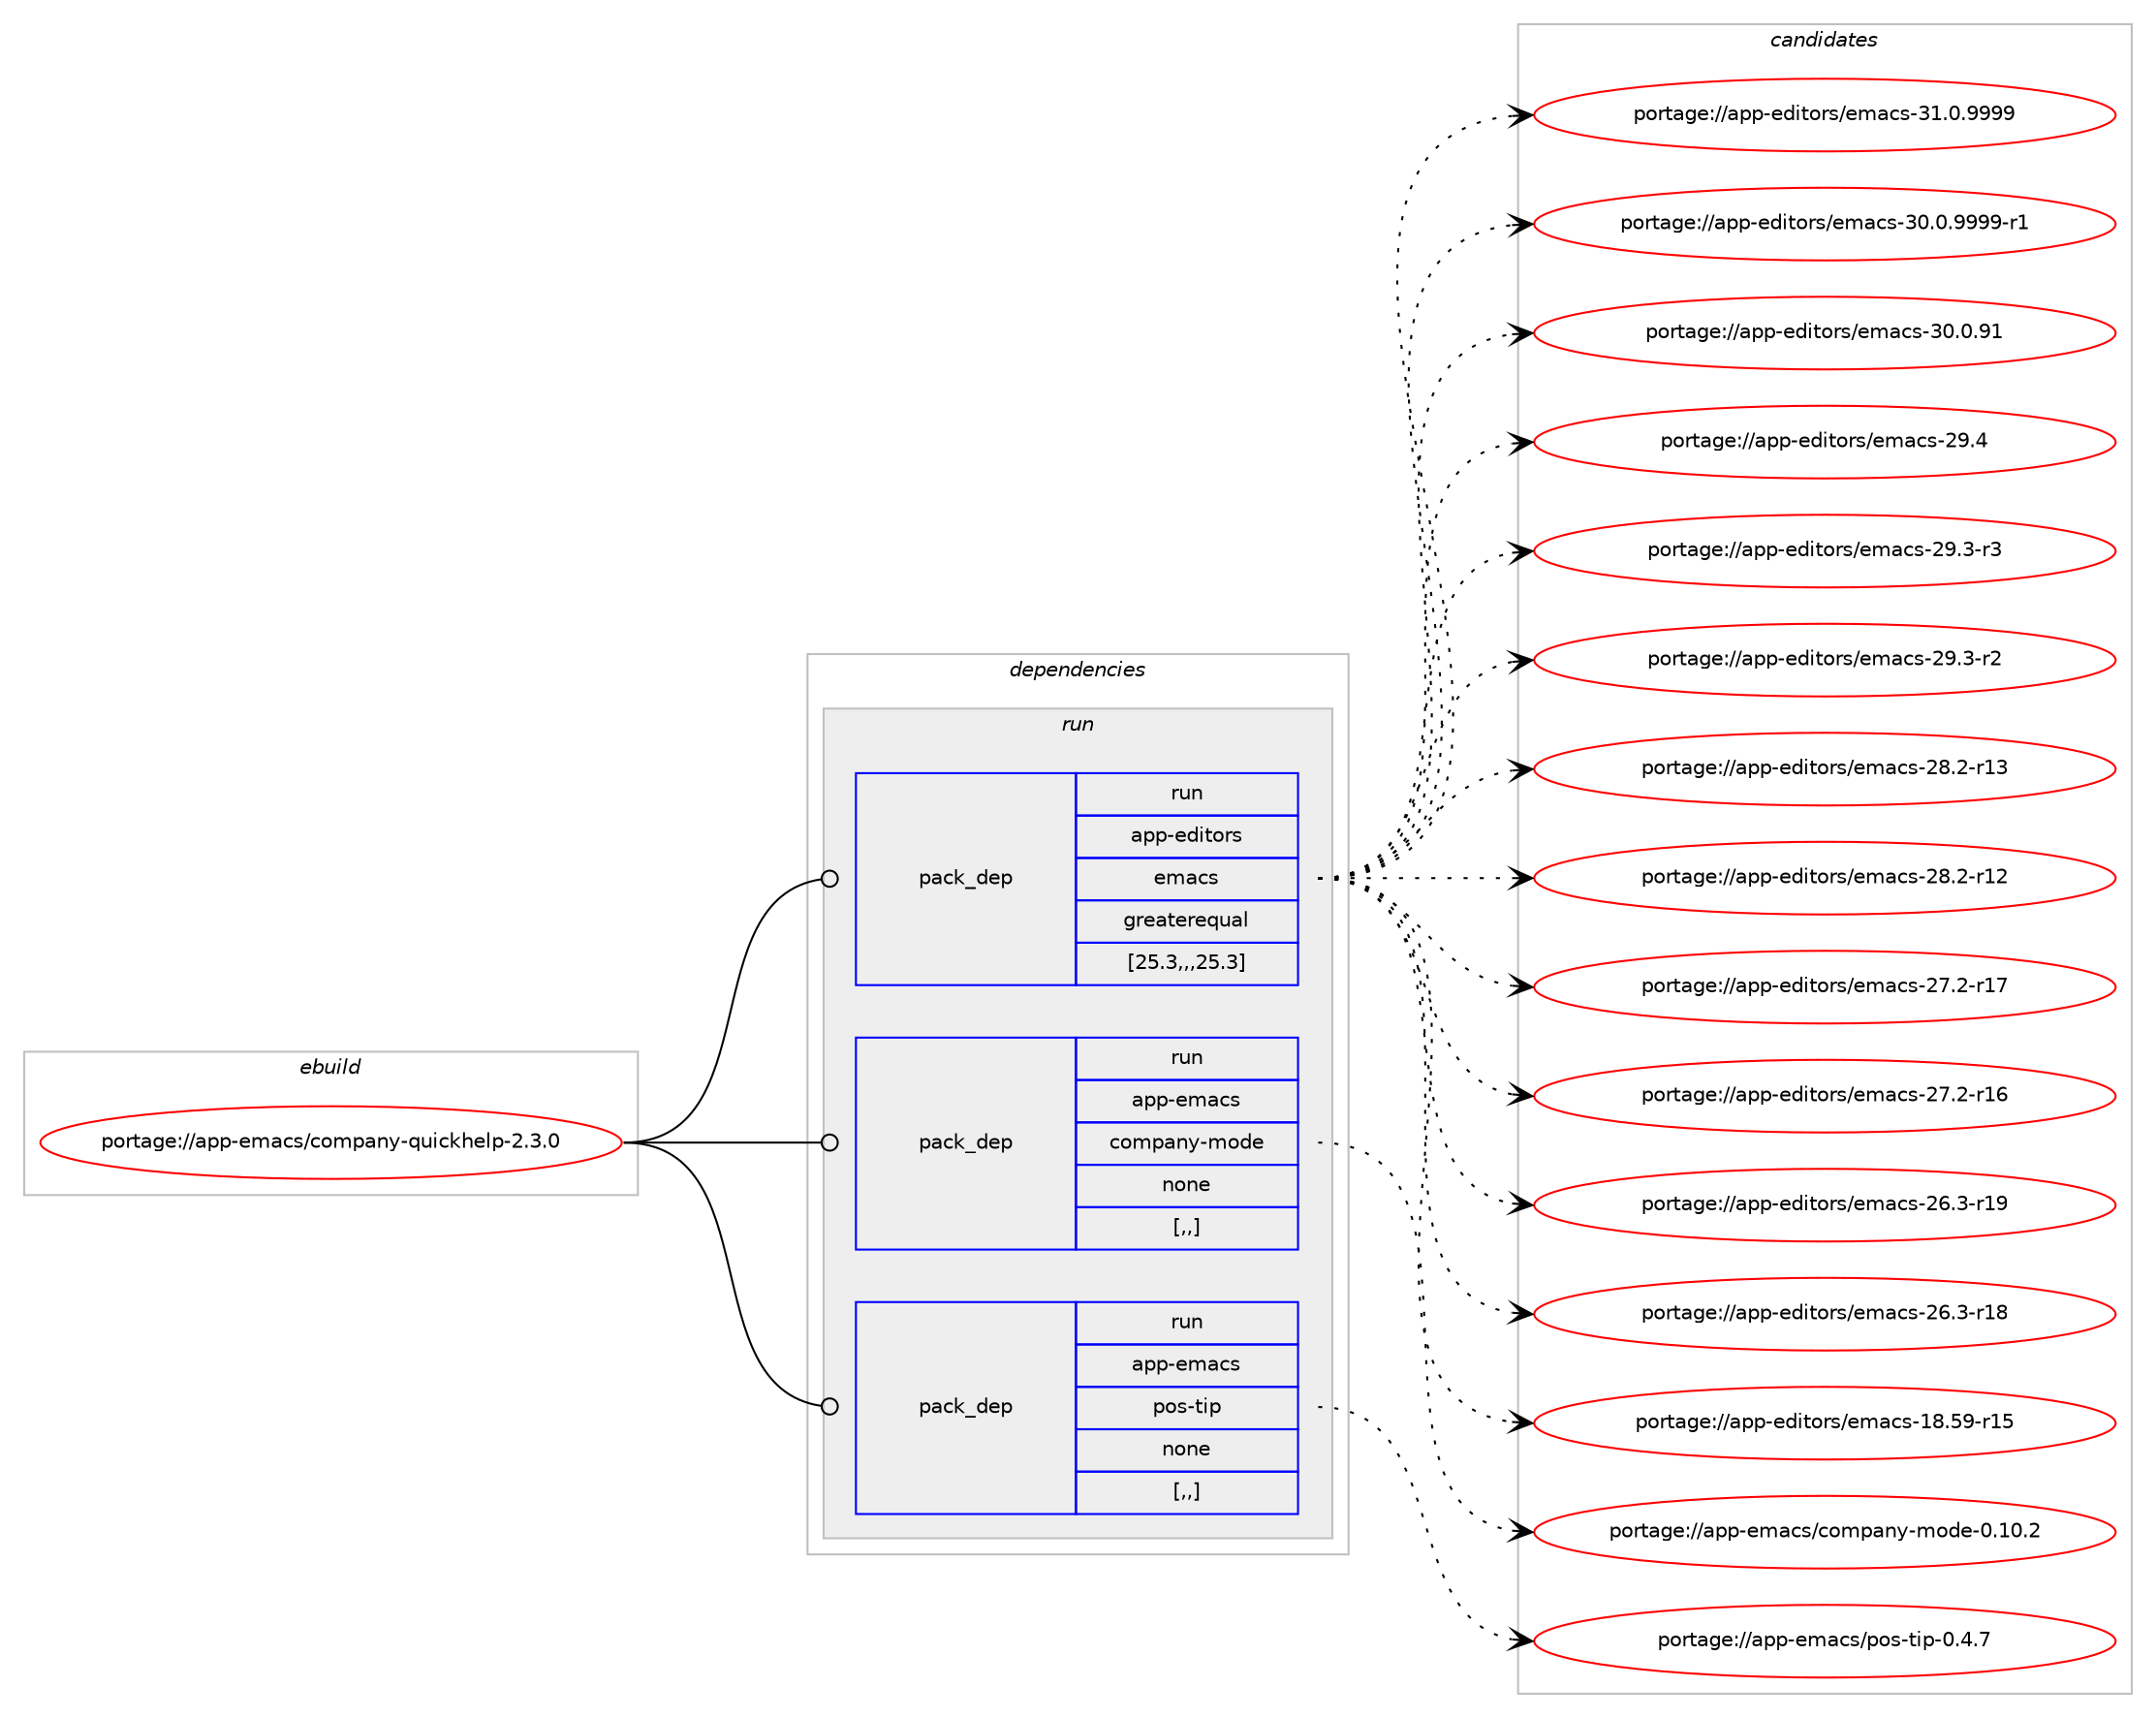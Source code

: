 digraph prolog {

# *************
# Graph options
# *************

newrank=true;
concentrate=true;
compound=true;
graph [rankdir=LR,fontname=Helvetica,fontsize=10,ranksep=1.5];#, ranksep=2.5, nodesep=0.2];
edge  [arrowhead=vee];
node  [fontname=Helvetica,fontsize=10];

# **********
# The ebuild
# **********

subgraph cluster_leftcol {
color=gray;
label=<<i>ebuild</i>>;
id [label="portage://app-emacs/company-quickhelp-2.3.0", color=red, width=4, href="../app-emacs/company-quickhelp-2.3.0.svg"];
}

# ****************
# The dependencies
# ****************

subgraph cluster_midcol {
color=gray;
label=<<i>dependencies</i>>;
subgraph cluster_compile {
fillcolor="#eeeeee";
style=filled;
label=<<i>compile</i>>;
}
subgraph cluster_compileandrun {
fillcolor="#eeeeee";
style=filled;
label=<<i>compile and run</i>>;
}
subgraph cluster_run {
fillcolor="#eeeeee";
style=filled;
label=<<i>run</i>>;
subgraph pack376362 {
dependency516187 [label=<<TABLE BORDER="0" CELLBORDER="1" CELLSPACING="0" CELLPADDING="4" WIDTH="220"><TR><TD ROWSPAN="6" CELLPADDING="30">pack_dep</TD></TR><TR><TD WIDTH="110">run</TD></TR><TR><TD>app-editors</TD></TR><TR><TD>emacs</TD></TR><TR><TD>greaterequal</TD></TR><TR><TD>[25.3,,,25.3]</TD></TR></TABLE>>, shape=none, color=blue];
}
id:e -> dependency516187:w [weight=20,style="solid",arrowhead="odot"];
subgraph pack376363 {
dependency516188 [label=<<TABLE BORDER="0" CELLBORDER="1" CELLSPACING="0" CELLPADDING="4" WIDTH="220"><TR><TD ROWSPAN="6" CELLPADDING="30">pack_dep</TD></TR><TR><TD WIDTH="110">run</TD></TR><TR><TD>app-emacs</TD></TR><TR><TD>company-mode</TD></TR><TR><TD>none</TD></TR><TR><TD>[,,]</TD></TR></TABLE>>, shape=none, color=blue];
}
id:e -> dependency516188:w [weight=20,style="solid",arrowhead="odot"];
subgraph pack376364 {
dependency516189 [label=<<TABLE BORDER="0" CELLBORDER="1" CELLSPACING="0" CELLPADDING="4" WIDTH="220"><TR><TD ROWSPAN="6" CELLPADDING="30">pack_dep</TD></TR><TR><TD WIDTH="110">run</TD></TR><TR><TD>app-emacs</TD></TR><TR><TD>pos-tip</TD></TR><TR><TD>none</TD></TR><TR><TD>[,,]</TD></TR></TABLE>>, shape=none, color=blue];
}
id:e -> dependency516189:w [weight=20,style="solid",arrowhead="odot"];
}
}

# **************
# The candidates
# **************

subgraph cluster_choices {
rank=same;
color=gray;
label=<<i>candidates</i>>;

subgraph choice376362 {
color=black;
nodesep=1;
choice971121124510110010511611111411547101109979911545514946484657575757 [label="portage://app-editors/emacs-31.0.9999", color=red, width=4,href="../app-editors/emacs-31.0.9999.svg"];
choice9711211245101100105116111114115471011099799115455148464846575757574511449 [label="portage://app-editors/emacs-30.0.9999-r1", color=red, width=4,href="../app-editors/emacs-30.0.9999-r1.svg"];
choice97112112451011001051161111141154710110997991154551484648465749 [label="portage://app-editors/emacs-30.0.91", color=red, width=4,href="../app-editors/emacs-30.0.91.svg"];
choice97112112451011001051161111141154710110997991154550574652 [label="portage://app-editors/emacs-29.4", color=red, width=4,href="../app-editors/emacs-29.4.svg"];
choice971121124510110010511611111411547101109979911545505746514511451 [label="portage://app-editors/emacs-29.3-r3", color=red, width=4,href="../app-editors/emacs-29.3-r3.svg"];
choice971121124510110010511611111411547101109979911545505746514511450 [label="portage://app-editors/emacs-29.3-r2", color=red, width=4,href="../app-editors/emacs-29.3-r2.svg"];
choice97112112451011001051161111141154710110997991154550564650451144951 [label="portage://app-editors/emacs-28.2-r13", color=red, width=4,href="../app-editors/emacs-28.2-r13.svg"];
choice97112112451011001051161111141154710110997991154550564650451144950 [label="portage://app-editors/emacs-28.2-r12", color=red, width=4,href="../app-editors/emacs-28.2-r12.svg"];
choice97112112451011001051161111141154710110997991154550554650451144955 [label="portage://app-editors/emacs-27.2-r17", color=red, width=4,href="../app-editors/emacs-27.2-r17.svg"];
choice97112112451011001051161111141154710110997991154550554650451144954 [label="portage://app-editors/emacs-27.2-r16", color=red, width=4,href="../app-editors/emacs-27.2-r16.svg"];
choice97112112451011001051161111141154710110997991154550544651451144957 [label="portage://app-editors/emacs-26.3-r19", color=red, width=4,href="../app-editors/emacs-26.3-r19.svg"];
choice97112112451011001051161111141154710110997991154550544651451144956 [label="portage://app-editors/emacs-26.3-r18", color=red, width=4,href="../app-editors/emacs-26.3-r18.svg"];
choice9711211245101100105116111114115471011099799115454956465357451144953 [label="portage://app-editors/emacs-18.59-r15", color=red, width=4,href="../app-editors/emacs-18.59-r15.svg"];
dependency516187:e -> choice971121124510110010511611111411547101109979911545514946484657575757:w [style=dotted,weight="100"];
dependency516187:e -> choice9711211245101100105116111114115471011099799115455148464846575757574511449:w [style=dotted,weight="100"];
dependency516187:e -> choice97112112451011001051161111141154710110997991154551484648465749:w [style=dotted,weight="100"];
dependency516187:e -> choice97112112451011001051161111141154710110997991154550574652:w [style=dotted,weight="100"];
dependency516187:e -> choice971121124510110010511611111411547101109979911545505746514511451:w [style=dotted,weight="100"];
dependency516187:e -> choice971121124510110010511611111411547101109979911545505746514511450:w [style=dotted,weight="100"];
dependency516187:e -> choice97112112451011001051161111141154710110997991154550564650451144951:w [style=dotted,weight="100"];
dependency516187:e -> choice97112112451011001051161111141154710110997991154550564650451144950:w [style=dotted,weight="100"];
dependency516187:e -> choice97112112451011001051161111141154710110997991154550554650451144955:w [style=dotted,weight="100"];
dependency516187:e -> choice97112112451011001051161111141154710110997991154550554650451144954:w [style=dotted,weight="100"];
dependency516187:e -> choice97112112451011001051161111141154710110997991154550544651451144957:w [style=dotted,weight="100"];
dependency516187:e -> choice97112112451011001051161111141154710110997991154550544651451144956:w [style=dotted,weight="100"];
dependency516187:e -> choice9711211245101100105116111114115471011099799115454956465357451144953:w [style=dotted,weight="100"];
}
subgraph choice376363 {
color=black;
nodesep=1;
choice971121124510110997991154799111109112971101214510911110010145484649484650 [label="portage://app-emacs/company-mode-0.10.2", color=red, width=4,href="../app-emacs/company-mode-0.10.2.svg"];
dependency516188:e -> choice971121124510110997991154799111109112971101214510911110010145484649484650:w [style=dotted,weight="100"];
}
subgraph choice376364 {
color=black;
nodesep=1;
choice971121124510110997991154711211111545116105112454846524655 [label="portage://app-emacs/pos-tip-0.4.7", color=red, width=4,href="../app-emacs/pos-tip-0.4.7.svg"];
dependency516189:e -> choice971121124510110997991154711211111545116105112454846524655:w [style=dotted,weight="100"];
}
}

}
